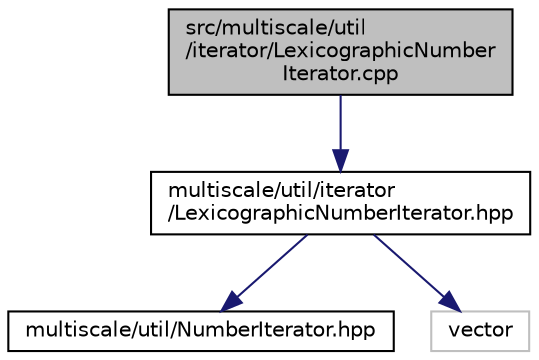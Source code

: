 digraph "src/multiscale/util/iterator/LexicographicNumberIterator.cpp"
{
  edge [fontname="Helvetica",fontsize="10",labelfontname="Helvetica",labelfontsize="10"];
  node [fontname="Helvetica",fontsize="10",shape=record];
  Node1 [label="src/multiscale/util\l/iterator/LexicographicNumber\lIterator.cpp",height=0.2,width=0.4,color="black", fillcolor="grey75", style="filled" fontcolor="black"];
  Node1 -> Node2 [color="midnightblue",fontsize="10",style="solid"];
  Node2 [label="multiscale/util/iterator\l/LexicographicNumberIterator.hpp",height=0.2,width=0.4,color="black", fillcolor="white", style="filled",URL="$LexicographicNumberIterator_8hpp.html"];
  Node2 -> Node3 [color="midnightblue",fontsize="10",style="solid"];
  Node3 [label="multiscale/util/NumberIterator.hpp",height=0.2,width=0.4,color="black", fillcolor="white", style="filled",URL="$NumberIterator_8hpp.html"];
  Node2 -> Node4 [color="midnightblue",fontsize="10",style="solid"];
  Node4 [label="vector",height=0.2,width=0.4,color="grey75", fillcolor="white", style="filled"];
}
